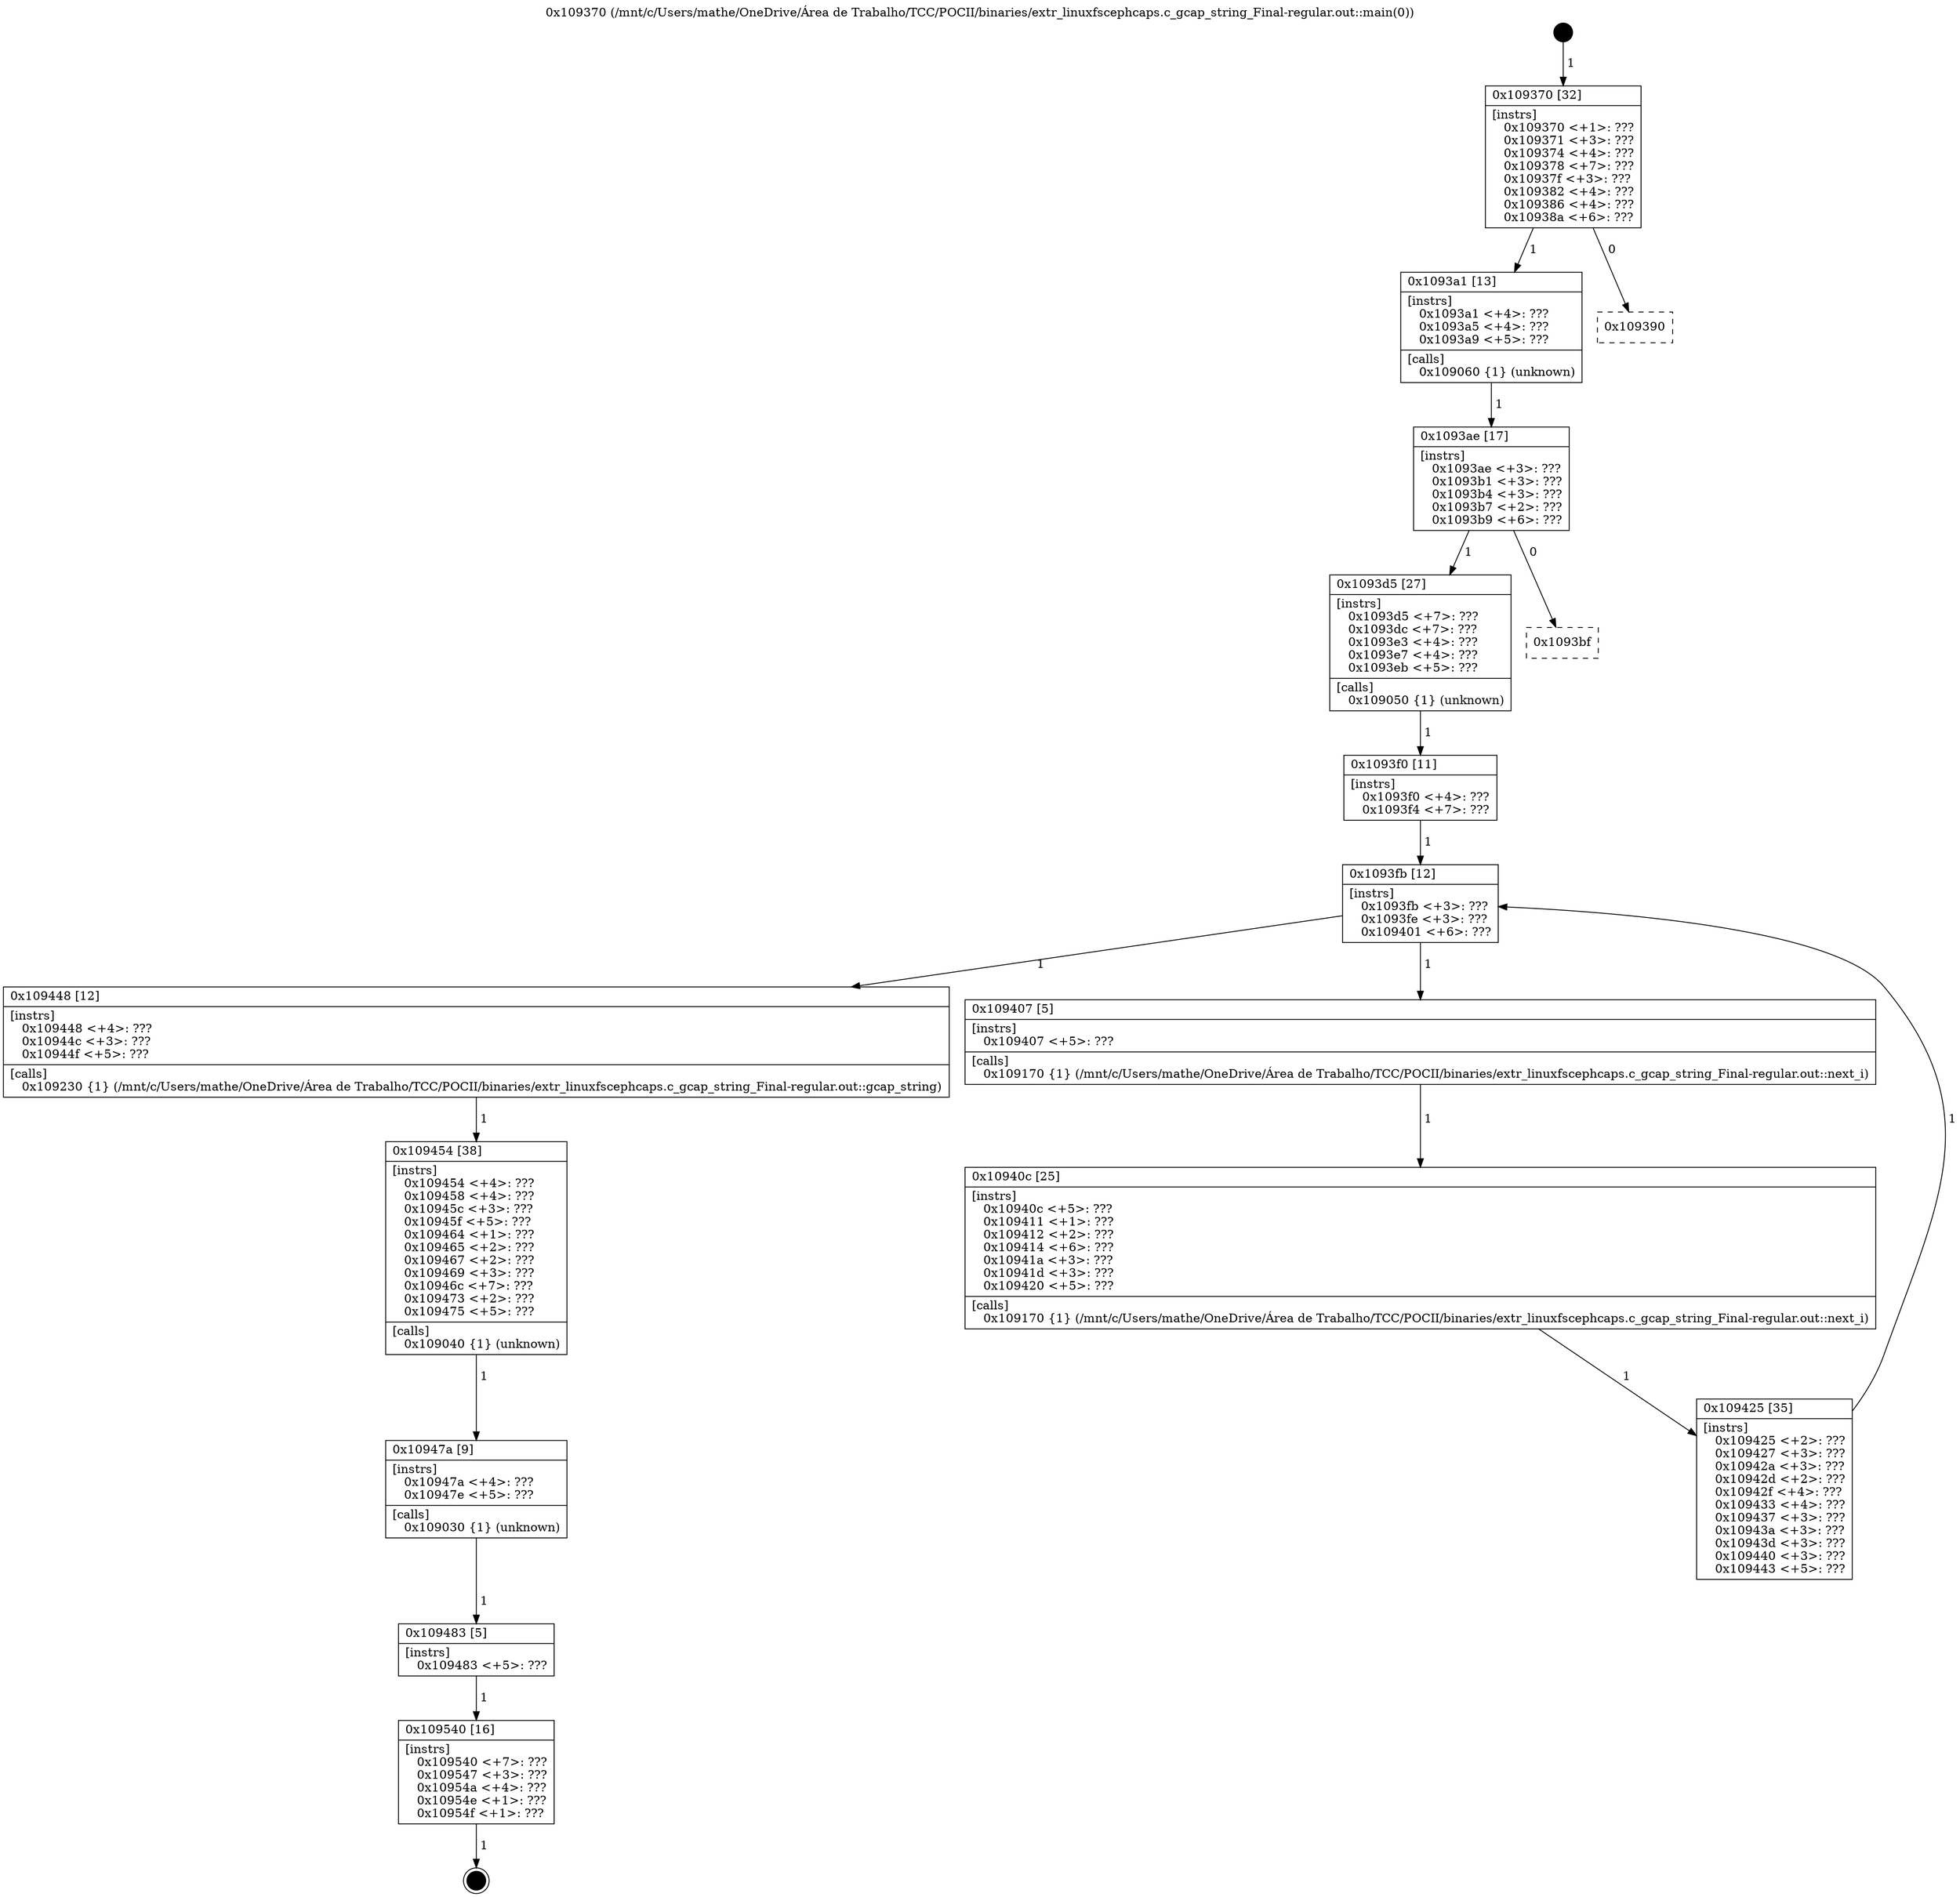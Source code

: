 digraph "0x109370" {
  label = "0x109370 (/mnt/c/Users/mathe/OneDrive/Área de Trabalho/TCC/POCII/binaries/extr_linuxfscephcaps.c_gcap_string_Final-regular.out::main(0))"
  labelloc = "t"
  node[shape=record]

  Entry [label="",width=0.3,height=0.3,shape=circle,fillcolor=black,style=filled]
  "0x109370" [label="{
     0x109370 [32]\l
     | [instrs]\l
     &nbsp;&nbsp;0x109370 \<+1\>: ???\l
     &nbsp;&nbsp;0x109371 \<+3\>: ???\l
     &nbsp;&nbsp;0x109374 \<+4\>: ???\l
     &nbsp;&nbsp;0x109378 \<+7\>: ???\l
     &nbsp;&nbsp;0x10937f \<+3\>: ???\l
     &nbsp;&nbsp;0x109382 \<+4\>: ???\l
     &nbsp;&nbsp;0x109386 \<+4\>: ???\l
     &nbsp;&nbsp;0x10938a \<+6\>: ???\l
  }"]
  "0x1093a1" [label="{
     0x1093a1 [13]\l
     | [instrs]\l
     &nbsp;&nbsp;0x1093a1 \<+4\>: ???\l
     &nbsp;&nbsp;0x1093a5 \<+4\>: ???\l
     &nbsp;&nbsp;0x1093a9 \<+5\>: ???\l
     | [calls]\l
     &nbsp;&nbsp;0x109060 \{1\} (unknown)\l
  }"]
  "0x109390" [label="{
     0x109390\l
  }", style=dashed]
  "0x1093ae" [label="{
     0x1093ae [17]\l
     | [instrs]\l
     &nbsp;&nbsp;0x1093ae \<+3\>: ???\l
     &nbsp;&nbsp;0x1093b1 \<+3\>: ???\l
     &nbsp;&nbsp;0x1093b4 \<+3\>: ???\l
     &nbsp;&nbsp;0x1093b7 \<+2\>: ???\l
     &nbsp;&nbsp;0x1093b9 \<+6\>: ???\l
  }"]
  "0x1093d5" [label="{
     0x1093d5 [27]\l
     | [instrs]\l
     &nbsp;&nbsp;0x1093d5 \<+7\>: ???\l
     &nbsp;&nbsp;0x1093dc \<+7\>: ???\l
     &nbsp;&nbsp;0x1093e3 \<+4\>: ???\l
     &nbsp;&nbsp;0x1093e7 \<+4\>: ???\l
     &nbsp;&nbsp;0x1093eb \<+5\>: ???\l
     | [calls]\l
     &nbsp;&nbsp;0x109050 \{1\} (unknown)\l
  }"]
  "0x1093bf" [label="{
     0x1093bf\l
  }", style=dashed]
  "0x1093fb" [label="{
     0x1093fb [12]\l
     | [instrs]\l
     &nbsp;&nbsp;0x1093fb \<+3\>: ???\l
     &nbsp;&nbsp;0x1093fe \<+3\>: ???\l
     &nbsp;&nbsp;0x109401 \<+6\>: ???\l
  }"]
  "0x109448" [label="{
     0x109448 [12]\l
     | [instrs]\l
     &nbsp;&nbsp;0x109448 \<+4\>: ???\l
     &nbsp;&nbsp;0x10944c \<+3\>: ???\l
     &nbsp;&nbsp;0x10944f \<+5\>: ???\l
     | [calls]\l
     &nbsp;&nbsp;0x109230 \{1\} (/mnt/c/Users/mathe/OneDrive/Área de Trabalho/TCC/POCII/binaries/extr_linuxfscephcaps.c_gcap_string_Final-regular.out::gcap_string)\l
  }"]
  "0x109407" [label="{
     0x109407 [5]\l
     | [instrs]\l
     &nbsp;&nbsp;0x109407 \<+5\>: ???\l
     | [calls]\l
     &nbsp;&nbsp;0x109170 \{1\} (/mnt/c/Users/mathe/OneDrive/Área de Trabalho/TCC/POCII/binaries/extr_linuxfscephcaps.c_gcap_string_Final-regular.out::next_i)\l
  }"]
  "0x10940c" [label="{
     0x10940c [25]\l
     | [instrs]\l
     &nbsp;&nbsp;0x10940c \<+5\>: ???\l
     &nbsp;&nbsp;0x109411 \<+1\>: ???\l
     &nbsp;&nbsp;0x109412 \<+2\>: ???\l
     &nbsp;&nbsp;0x109414 \<+6\>: ???\l
     &nbsp;&nbsp;0x10941a \<+3\>: ???\l
     &nbsp;&nbsp;0x10941d \<+3\>: ???\l
     &nbsp;&nbsp;0x109420 \<+5\>: ???\l
     | [calls]\l
     &nbsp;&nbsp;0x109170 \{1\} (/mnt/c/Users/mathe/OneDrive/Área de Trabalho/TCC/POCII/binaries/extr_linuxfscephcaps.c_gcap_string_Final-regular.out::next_i)\l
  }"]
  "0x109425" [label="{
     0x109425 [35]\l
     | [instrs]\l
     &nbsp;&nbsp;0x109425 \<+2\>: ???\l
     &nbsp;&nbsp;0x109427 \<+3\>: ???\l
     &nbsp;&nbsp;0x10942a \<+3\>: ???\l
     &nbsp;&nbsp;0x10942d \<+2\>: ???\l
     &nbsp;&nbsp;0x10942f \<+4\>: ???\l
     &nbsp;&nbsp;0x109433 \<+4\>: ???\l
     &nbsp;&nbsp;0x109437 \<+3\>: ???\l
     &nbsp;&nbsp;0x10943a \<+3\>: ???\l
     &nbsp;&nbsp;0x10943d \<+3\>: ???\l
     &nbsp;&nbsp;0x109440 \<+3\>: ???\l
     &nbsp;&nbsp;0x109443 \<+5\>: ???\l
  }"]
  "0x1093f0" [label="{
     0x1093f0 [11]\l
     | [instrs]\l
     &nbsp;&nbsp;0x1093f0 \<+4\>: ???\l
     &nbsp;&nbsp;0x1093f4 \<+7\>: ???\l
  }"]
  "0x109454" [label="{
     0x109454 [38]\l
     | [instrs]\l
     &nbsp;&nbsp;0x109454 \<+4\>: ???\l
     &nbsp;&nbsp;0x109458 \<+4\>: ???\l
     &nbsp;&nbsp;0x10945c \<+3\>: ???\l
     &nbsp;&nbsp;0x10945f \<+5\>: ???\l
     &nbsp;&nbsp;0x109464 \<+1\>: ???\l
     &nbsp;&nbsp;0x109465 \<+2\>: ???\l
     &nbsp;&nbsp;0x109467 \<+2\>: ???\l
     &nbsp;&nbsp;0x109469 \<+3\>: ???\l
     &nbsp;&nbsp;0x10946c \<+7\>: ???\l
     &nbsp;&nbsp;0x109473 \<+2\>: ???\l
     &nbsp;&nbsp;0x109475 \<+5\>: ???\l
     | [calls]\l
     &nbsp;&nbsp;0x109040 \{1\} (unknown)\l
  }"]
  "0x10947a" [label="{
     0x10947a [9]\l
     | [instrs]\l
     &nbsp;&nbsp;0x10947a \<+4\>: ???\l
     &nbsp;&nbsp;0x10947e \<+5\>: ???\l
     | [calls]\l
     &nbsp;&nbsp;0x109030 \{1\} (unknown)\l
  }"]
  "0x109483" [label="{
     0x109483 [5]\l
     | [instrs]\l
     &nbsp;&nbsp;0x109483 \<+5\>: ???\l
  }"]
  "0x109540" [label="{
     0x109540 [16]\l
     | [instrs]\l
     &nbsp;&nbsp;0x109540 \<+7\>: ???\l
     &nbsp;&nbsp;0x109547 \<+3\>: ???\l
     &nbsp;&nbsp;0x10954a \<+4\>: ???\l
     &nbsp;&nbsp;0x10954e \<+1\>: ???\l
     &nbsp;&nbsp;0x10954f \<+1\>: ???\l
  }"]
  Exit [label="",width=0.3,height=0.3,shape=circle,fillcolor=black,style=filled,peripheries=2]
  Entry -> "0x109370" [label=" 1"]
  "0x109370" -> "0x1093a1" [label=" 1"]
  "0x109370" -> "0x109390" [label=" 0"]
  "0x1093a1" -> "0x1093ae" [label=" 1"]
  "0x1093ae" -> "0x1093d5" [label=" 1"]
  "0x1093ae" -> "0x1093bf" [label=" 0"]
  "0x1093d5" -> "0x1093f0" [label=" 1"]
  "0x1093fb" -> "0x109448" [label=" 1"]
  "0x1093fb" -> "0x109407" [label=" 1"]
  "0x109407" -> "0x10940c" [label=" 1"]
  "0x10940c" -> "0x109425" [label=" 1"]
  "0x1093f0" -> "0x1093fb" [label=" 1"]
  "0x109425" -> "0x1093fb" [label=" 1"]
  "0x109448" -> "0x109454" [label=" 1"]
  "0x109454" -> "0x10947a" [label=" 1"]
  "0x10947a" -> "0x109483" [label=" 1"]
  "0x109483" -> "0x109540" [label=" 1"]
  "0x109540" -> Exit [label=" 1"]
}
